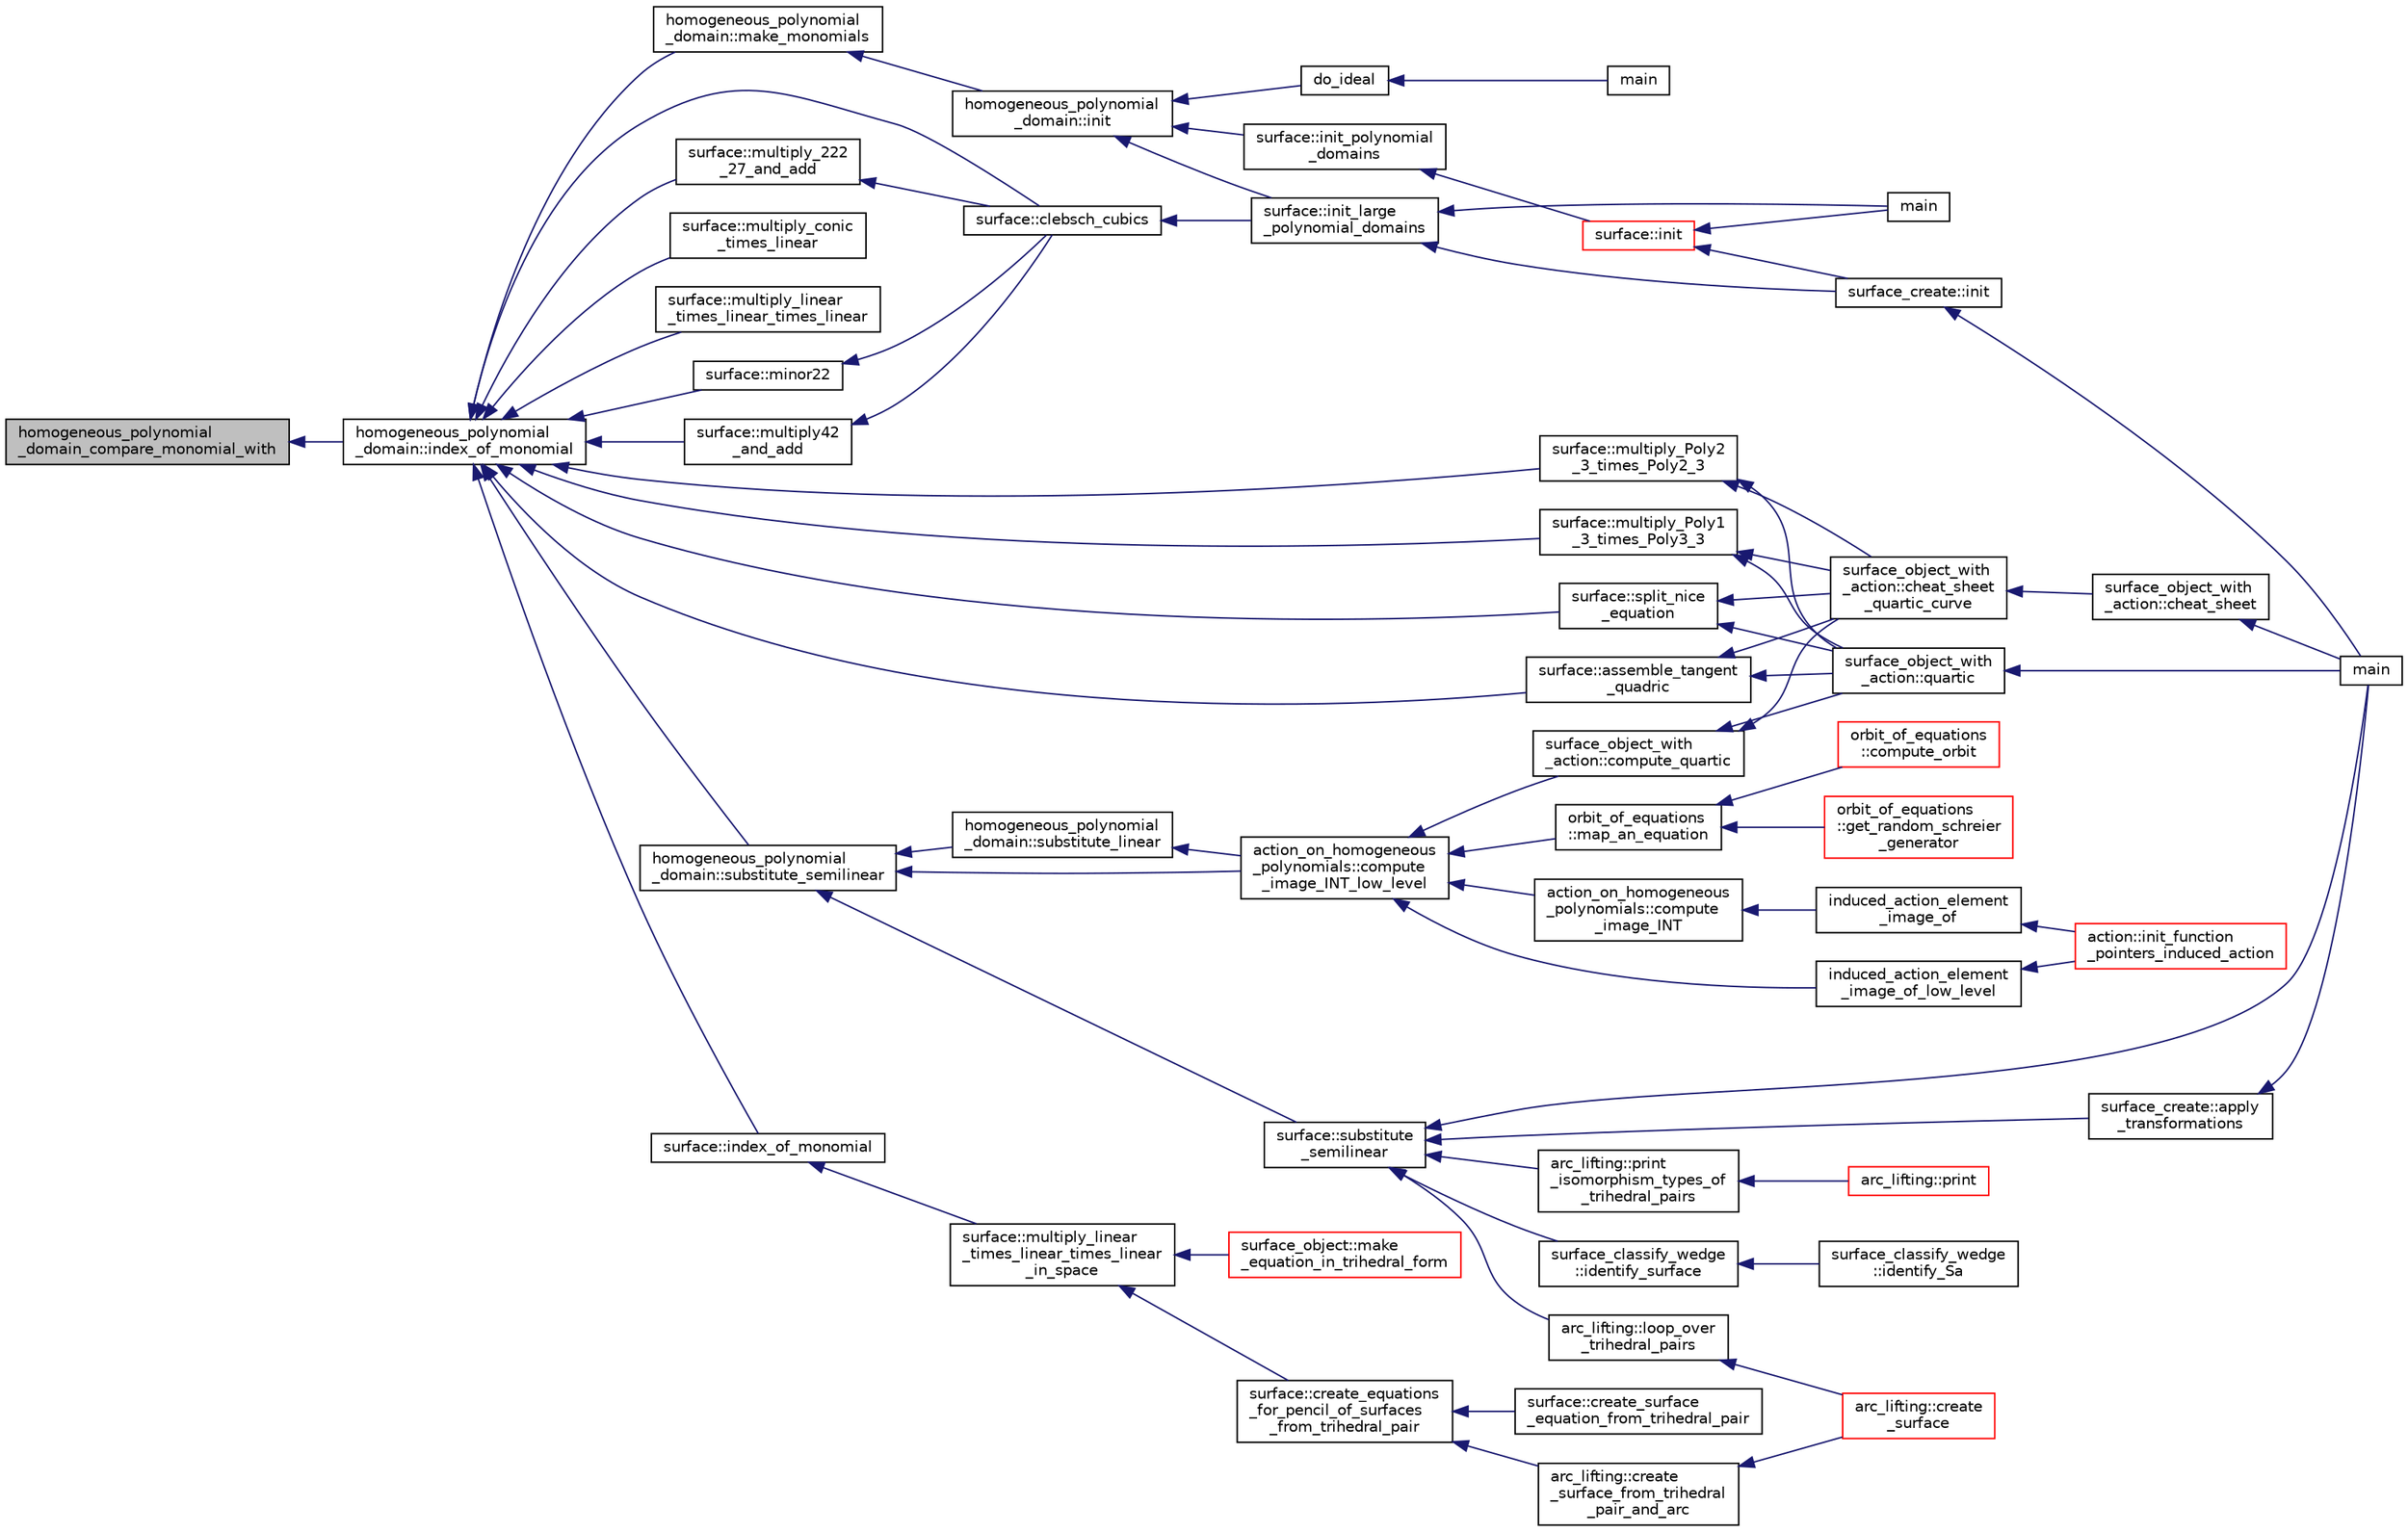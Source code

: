 digraph "homogeneous_polynomial_domain_compare_monomial_with"
{
  edge [fontname="Helvetica",fontsize="10",labelfontname="Helvetica",labelfontsize="10"];
  node [fontname="Helvetica",fontsize="10",shape=record];
  rankdir="LR";
  Node78 [label="homogeneous_polynomial\l_domain_compare_monomial_with",height=0.2,width=0.4,color="black", fillcolor="grey75", style="filled", fontcolor="black"];
  Node78 -> Node79 [dir="back",color="midnightblue",fontsize="10",style="solid",fontname="Helvetica"];
  Node79 [label="homogeneous_polynomial\l_domain::index_of_monomial",height=0.2,width=0.4,color="black", fillcolor="white", style="filled",URL="$d2/da7/classhomogeneous__polynomial__domain.html#a3fad3fb2b940014fcfece1cebfbfa3ae"];
  Node79 -> Node80 [dir="back",color="midnightblue",fontsize="10",style="solid",fontname="Helvetica"];
  Node80 [label="homogeneous_polynomial\l_domain::make_monomials",height=0.2,width=0.4,color="black", fillcolor="white", style="filled",URL="$d2/da7/classhomogeneous__polynomial__domain.html#a467ad10c570859dbcf637a43993ceb57"];
  Node80 -> Node81 [dir="back",color="midnightblue",fontsize="10",style="solid",fontname="Helvetica"];
  Node81 [label="homogeneous_polynomial\l_domain::init",height=0.2,width=0.4,color="black", fillcolor="white", style="filled",URL="$d2/da7/classhomogeneous__polynomial__domain.html#ad7d4e08b895afb895147322732228d3a"];
  Node81 -> Node82 [dir="back",color="midnightblue",fontsize="10",style="solid",fontname="Helvetica"];
  Node82 [label="do_ideal",height=0.2,width=0.4,color="black", fillcolor="white", style="filled",URL="$d4/d67/geometry_8h.html#a719f98ff45a1f8cbe0ff10a1954f0893"];
  Node82 -> Node83 [dir="back",color="midnightblue",fontsize="10",style="solid",fontname="Helvetica"];
  Node83 [label="main",height=0.2,width=0.4,color="black", fillcolor="white", style="filled",URL="$d0/d2f/process_8_c.html#a3c04138a5bfe5d72780bb7e82a18e627"];
  Node81 -> Node84 [dir="back",color="midnightblue",fontsize="10",style="solid",fontname="Helvetica"];
  Node84 [label="surface::init_polynomial\l_domains",height=0.2,width=0.4,color="black", fillcolor="white", style="filled",URL="$d5/d88/classsurface.html#a1f13f4c6bdc98d14920a2644a52f8bb6"];
  Node84 -> Node85 [dir="back",color="midnightblue",fontsize="10",style="solid",fontname="Helvetica"];
  Node85 [label="surface::init",height=0.2,width=0.4,color="red", fillcolor="white", style="filled",URL="$d5/d88/classsurface.html#a90570b0ca6ab02988159f2c40cb27308"];
  Node85 -> Node86 [dir="back",color="midnightblue",fontsize="10",style="solid",fontname="Helvetica"];
  Node86 [label="main",height=0.2,width=0.4,color="black", fillcolor="white", style="filled",URL="$d6/dc3/arc__lifting__main_8_c.html#a217dbf8b442f20279ea00b898af96f52"];
  Node85 -> Node89 [dir="back",color="midnightblue",fontsize="10",style="solid",fontname="Helvetica"];
  Node89 [label="surface_create::init",height=0.2,width=0.4,color="black", fillcolor="white", style="filled",URL="$de/da4/classsurface__create.html#ab0db5c12825f778e3caf8aa4da02eb06"];
  Node89 -> Node90 [dir="back",color="midnightblue",fontsize="10",style="solid",fontname="Helvetica"];
  Node90 [label="main",height=0.2,width=0.4,color="black", fillcolor="white", style="filled",URL="$d2/dfa/create__surface__main_8_c.html#a217dbf8b442f20279ea00b898af96f52"];
  Node81 -> Node91 [dir="back",color="midnightblue",fontsize="10",style="solid",fontname="Helvetica"];
  Node91 [label="surface::init_large\l_polynomial_domains",height=0.2,width=0.4,color="black", fillcolor="white", style="filled",URL="$d5/d88/classsurface.html#a4bed81f2918efe941518ab28d9a695d2"];
  Node91 -> Node86 [dir="back",color="midnightblue",fontsize="10",style="solid",fontname="Helvetica"];
  Node91 -> Node89 [dir="back",color="midnightblue",fontsize="10",style="solid",fontname="Helvetica"];
  Node79 -> Node92 [dir="back",color="midnightblue",fontsize="10",style="solid",fontname="Helvetica"];
  Node92 [label="homogeneous_polynomial\l_domain::substitute_semilinear",height=0.2,width=0.4,color="black", fillcolor="white", style="filled",URL="$d2/da7/classhomogeneous__polynomial__domain.html#ae16fefaacc3385f9f385d1dd6df7ea4d"];
  Node92 -> Node93 [dir="back",color="midnightblue",fontsize="10",style="solid",fontname="Helvetica"];
  Node93 [label="homogeneous_polynomial\l_domain::substitute_linear",height=0.2,width=0.4,color="black", fillcolor="white", style="filled",URL="$d2/da7/classhomogeneous__polynomial__domain.html#a236cbf545622995b80f5eb10a9f86c31"];
  Node93 -> Node94 [dir="back",color="midnightblue",fontsize="10",style="solid",fontname="Helvetica"];
  Node94 [label="action_on_homogeneous\l_polynomials::compute\l_image_INT_low_level",height=0.2,width=0.4,color="black", fillcolor="white", style="filled",URL="$d5/dd4/classaction__on__homogeneous__polynomials.html#af4370de2c8dcb590c4b186457881f038"];
  Node94 -> Node95 [dir="back",color="midnightblue",fontsize="10",style="solid",fontname="Helvetica"];
  Node95 [label="induced_action_element\l_image_of_low_level",height=0.2,width=0.4,color="black", fillcolor="white", style="filled",URL="$d3/d27/interface_8_c.html#aa4bc5f68829829d9a41223c260c658c5"];
  Node95 -> Node96 [dir="back",color="midnightblue",fontsize="10",style="solid",fontname="Helvetica"];
  Node96 [label="action::init_function\l_pointers_induced_action",height=0.2,width=0.4,color="red", fillcolor="white", style="filled",URL="$d2/d86/classaction.html#a3b9287d084b24f7a3b9532a7589c58de"];
  Node94 -> Node301 [dir="back",color="midnightblue",fontsize="10",style="solid",fontname="Helvetica"];
  Node301 [label="action_on_homogeneous\l_polynomials::compute\l_image_INT",height=0.2,width=0.4,color="black", fillcolor="white", style="filled",URL="$d5/dd4/classaction__on__homogeneous__polynomials.html#a84c216eed330590e9ede771b560869ac"];
  Node301 -> Node302 [dir="back",color="midnightblue",fontsize="10",style="solid",fontname="Helvetica"];
  Node302 [label="induced_action_element\l_image_of",height=0.2,width=0.4,color="black", fillcolor="white", style="filled",URL="$d3/d27/interface_8_c.html#a821850d6c3988dd122de0489cd36f0f0"];
  Node302 -> Node96 [dir="back",color="midnightblue",fontsize="10",style="solid",fontname="Helvetica"];
  Node94 -> Node303 [dir="back",color="midnightblue",fontsize="10",style="solid",fontname="Helvetica"];
  Node303 [label="surface_object_with\l_action::compute_quartic",height=0.2,width=0.4,color="black", fillcolor="white", style="filled",URL="$db/d28/classsurface__object__with__action.html#a81b56bce88b110aa6b38cfd4dce46122"];
  Node303 -> Node304 [dir="back",color="midnightblue",fontsize="10",style="solid",fontname="Helvetica"];
  Node304 [label="surface_object_with\l_action::quartic",height=0.2,width=0.4,color="black", fillcolor="white", style="filled",URL="$db/d28/classsurface__object__with__action.html#a0143b698eb050332a79ed95f7d274ada"];
  Node304 -> Node90 [dir="back",color="midnightblue",fontsize="10",style="solid",fontname="Helvetica"];
  Node303 -> Node305 [dir="back",color="midnightblue",fontsize="10",style="solid",fontname="Helvetica"];
  Node305 [label="surface_object_with\l_action::cheat_sheet\l_quartic_curve",height=0.2,width=0.4,color="black", fillcolor="white", style="filled",URL="$db/d28/classsurface__object__with__action.html#a7f42e37fc76dd9b6b113e35c2b886b36"];
  Node305 -> Node306 [dir="back",color="midnightblue",fontsize="10",style="solid",fontname="Helvetica"];
  Node306 [label="surface_object_with\l_action::cheat_sheet",height=0.2,width=0.4,color="black", fillcolor="white", style="filled",URL="$db/d28/classsurface__object__with__action.html#a13371a6bb26f27759adcc0f7292b12d2"];
  Node306 -> Node90 [dir="back",color="midnightblue",fontsize="10",style="solid",fontname="Helvetica"];
  Node94 -> Node307 [dir="back",color="midnightblue",fontsize="10",style="solid",fontname="Helvetica"];
  Node307 [label="orbit_of_equations\l::map_an_equation",height=0.2,width=0.4,color="black", fillcolor="white", style="filled",URL="$dd/d23/classorbit__of__equations.html#a2e38752d8c03f4284edce9c6da70b956"];
  Node307 -> Node308 [dir="back",color="midnightblue",fontsize="10",style="solid",fontname="Helvetica"];
  Node308 [label="orbit_of_equations\l::compute_orbit",height=0.2,width=0.4,color="red", fillcolor="white", style="filled",URL="$dd/d23/classorbit__of__equations.html#a2480fe1fbd00783f0bdaee6019a24b13"];
  Node307 -> Node310 [dir="back",color="midnightblue",fontsize="10",style="solid",fontname="Helvetica"];
  Node310 [label="orbit_of_equations\l::get_random_schreier\l_generator",height=0.2,width=0.4,color="red", fillcolor="white", style="filled",URL="$dd/d23/classorbit__of__equations.html#a7c047be29a86d0afa0278750182c4617"];
  Node92 -> Node312 [dir="back",color="midnightblue",fontsize="10",style="solid",fontname="Helvetica"];
  Node312 [label="surface::substitute\l_semilinear",height=0.2,width=0.4,color="black", fillcolor="white", style="filled",URL="$d5/d88/classsurface.html#a7b34e4c561adbe664a4b0ba6711df457"];
  Node312 -> Node90 [dir="back",color="midnightblue",fontsize="10",style="solid",fontname="Helvetica"];
  Node312 -> Node313 [dir="back",color="midnightblue",fontsize="10",style="solid",fontname="Helvetica"];
  Node313 [label="arc_lifting::loop_over\l_trihedral_pairs",height=0.2,width=0.4,color="black", fillcolor="white", style="filled",URL="$dc/db7/classarc__lifting.html#a30126f5ed4126d604c191aa4d1f7505a"];
  Node313 -> Node314 [dir="back",color="midnightblue",fontsize="10",style="solid",fontname="Helvetica"];
  Node314 [label="arc_lifting::create\l_surface",height=0.2,width=0.4,color="red", fillcolor="white", style="filled",URL="$dc/db7/classarc__lifting.html#a2b1fd46281de9ff3fef00fc122d39b2b"];
  Node312 -> Node317 [dir="back",color="midnightblue",fontsize="10",style="solid",fontname="Helvetica"];
  Node317 [label="arc_lifting::print\l_isomorphism_types_of\l_trihedral_pairs",height=0.2,width=0.4,color="black", fillcolor="white", style="filled",URL="$dc/db7/classarc__lifting.html#ac2ea90f2acf97c870a7f46f7b125b8b7"];
  Node317 -> Node318 [dir="back",color="midnightblue",fontsize="10",style="solid",fontname="Helvetica"];
  Node318 [label="arc_lifting::print",height=0.2,width=0.4,color="red", fillcolor="white", style="filled",URL="$dc/db7/classarc__lifting.html#ae1609cb80720bc005f0fc3ea65150185"];
  Node312 -> Node319 [dir="back",color="midnightblue",fontsize="10",style="solid",fontname="Helvetica"];
  Node319 [label="surface_classify_wedge\l::identify_surface",height=0.2,width=0.4,color="black", fillcolor="white", style="filled",URL="$d7/d5c/classsurface__classify__wedge.html#a0ee820a0324434792bd5362b4606de80"];
  Node319 -> Node320 [dir="back",color="midnightblue",fontsize="10",style="solid",fontname="Helvetica"];
  Node320 [label="surface_classify_wedge\l::identify_Sa",height=0.2,width=0.4,color="black", fillcolor="white", style="filled",URL="$d7/d5c/classsurface__classify__wedge.html#a8fdc22ea1850bd4da28ace84adb055a6"];
  Node312 -> Node321 [dir="back",color="midnightblue",fontsize="10",style="solid",fontname="Helvetica"];
  Node321 [label="surface_create::apply\l_transformations",height=0.2,width=0.4,color="black", fillcolor="white", style="filled",URL="$de/da4/classsurface__create.html#a880646331f352cb7112dbd4c56e5ac57"];
  Node321 -> Node90 [dir="back",color="midnightblue",fontsize="10",style="solid",fontname="Helvetica"];
  Node92 -> Node94 [dir="back",color="midnightblue",fontsize="10",style="solid",fontname="Helvetica"];
  Node79 -> Node322 [dir="back",color="midnightblue",fontsize="10",style="solid",fontname="Helvetica"];
  Node322 [label="surface::index_of_monomial",height=0.2,width=0.4,color="black", fillcolor="white", style="filled",URL="$d5/d88/classsurface.html#a121f8ba1f05712475aa758f7152f4ce5"];
  Node322 -> Node323 [dir="back",color="midnightblue",fontsize="10",style="solid",fontname="Helvetica"];
  Node323 [label="surface::multiply_linear\l_times_linear_times_linear\l_in_space",height=0.2,width=0.4,color="black", fillcolor="white", style="filled",URL="$d5/d88/classsurface.html#abcbac4f9bd652897db85be7bf17abf62"];
  Node323 -> Node324 [dir="back",color="midnightblue",fontsize="10",style="solid",fontname="Helvetica"];
  Node324 [label="surface::create_equations\l_for_pencil_of_surfaces\l_from_trihedral_pair",height=0.2,width=0.4,color="black", fillcolor="white", style="filled",URL="$d5/d88/classsurface.html#a3bdfac2b8808cb00eb11e54d38e45039"];
  Node324 -> Node325 [dir="back",color="midnightblue",fontsize="10",style="solid",fontname="Helvetica"];
  Node325 [label="surface::create_surface\l_equation_from_trihedral_pair",height=0.2,width=0.4,color="black", fillcolor="white", style="filled",URL="$d5/d88/classsurface.html#a39c89c2c3826d0d79d54ec69fb35a35e"];
  Node324 -> Node326 [dir="back",color="midnightblue",fontsize="10",style="solid",fontname="Helvetica"];
  Node326 [label="arc_lifting::create\l_surface_from_trihedral\l_pair_and_arc",height=0.2,width=0.4,color="black", fillcolor="white", style="filled",URL="$dc/db7/classarc__lifting.html#a947fc1f7d5456a5654eef22b14c70317"];
  Node326 -> Node314 [dir="back",color="midnightblue",fontsize="10",style="solid",fontname="Helvetica"];
  Node323 -> Node327 [dir="back",color="midnightblue",fontsize="10",style="solid",fontname="Helvetica"];
  Node327 [label="surface_object::make\l_equation_in_trihedral_form",height=0.2,width=0.4,color="red", fillcolor="white", style="filled",URL="$df/df8/classsurface__object.html#a27fe2b23c959d65da1c1cac88a38ca08"];
  Node79 -> Node332 [dir="back",color="midnightblue",fontsize="10",style="solid",fontname="Helvetica"];
  Node332 [label="surface::multiply_conic\l_times_linear",height=0.2,width=0.4,color="black", fillcolor="white", style="filled",URL="$d5/d88/classsurface.html#a916614262f53278058e7108aeaf145dc"];
  Node79 -> Node333 [dir="back",color="midnightblue",fontsize="10",style="solid",fontname="Helvetica"];
  Node333 [label="surface::multiply_linear\l_times_linear_times_linear",height=0.2,width=0.4,color="black", fillcolor="white", style="filled",URL="$d5/d88/classsurface.html#a452f6857968bb85f49f2f204680fb8e5"];
  Node79 -> Node334 [dir="back",color="midnightblue",fontsize="10",style="solid",fontname="Helvetica"];
  Node334 [label="surface::multiply_Poly2\l_3_times_Poly2_3",height=0.2,width=0.4,color="black", fillcolor="white", style="filled",URL="$d5/d88/classsurface.html#adb65ce8845726835c206e4476f5a80d3"];
  Node334 -> Node304 [dir="back",color="midnightblue",fontsize="10",style="solid",fontname="Helvetica"];
  Node334 -> Node305 [dir="back",color="midnightblue",fontsize="10",style="solid",fontname="Helvetica"];
  Node79 -> Node335 [dir="back",color="midnightblue",fontsize="10",style="solid",fontname="Helvetica"];
  Node335 [label="surface::multiply_Poly1\l_3_times_Poly3_3",height=0.2,width=0.4,color="black", fillcolor="white", style="filled",URL="$d5/d88/classsurface.html#a917115f60a2e692c83431909e504dfd9"];
  Node335 -> Node304 [dir="back",color="midnightblue",fontsize="10",style="solid",fontname="Helvetica"];
  Node335 -> Node305 [dir="back",color="midnightblue",fontsize="10",style="solid",fontname="Helvetica"];
  Node79 -> Node336 [dir="back",color="midnightblue",fontsize="10",style="solid",fontname="Helvetica"];
  Node336 [label="surface::clebsch_cubics",height=0.2,width=0.4,color="black", fillcolor="white", style="filled",URL="$d5/d88/classsurface.html#aac49a34b771fffc48f3650861c3684ab"];
  Node336 -> Node91 [dir="back",color="midnightblue",fontsize="10",style="solid",fontname="Helvetica"];
  Node79 -> Node337 [dir="back",color="midnightblue",fontsize="10",style="solid",fontname="Helvetica"];
  Node337 [label="surface::multiply_222\l_27_and_add",height=0.2,width=0.4,color="black", fillcolor="white", style="filled",URL="$d5/d88/classsurface.html#ae55d550aa63616f48c1b6348ae0fdfab"];
  Node337 -> Node336 [dir="back",color="midnightblue",fontsize="10",style="solid",fontname="Helvetica"];
  Node79 -> Node338 [dir="back",color="midnightblue",fontsize="10",style="solid",fontname="Helvetica"];
  Node338 [label="surface::minor22",height=0.2,width=0.4,color="black", fillcolor="white", style="filled",URL="$d5/d88/classsurface.html#a92bcacad9efa59d8a6afc68d5b3312f9"];
  Node338 -> Node336 [dir="back",color="midnightblue",fontsize="10",style="solid",fontname="Helvetica"];
  Node79 -> Node339 [dir="back",color="midnightblue",fontsize="10",style="solid",fontname="Helvetica"];
  Node339 [label="surface::multiply42\l_and_add",height=0.2,width=0.4,color="black", fillcolor="white", style="filled",URL="$d5/d88/classsurface.html#a3556917614250f9150bdf69f525a18d2"];
  Node339 -> Node336 [dir="back",color="midnightblue",fontsize="10",style="solid",fontname="Helvetica"];
  Node79 -> Node340 [dir="back",color="midnightblue",fontsize="10",style="solid",fontname="Helvetica"];
  Node340 [label="surface::split_nice\l_equation",height=0.2,width=0.4,color="black", fillcolor="white", style="filled",URL="$d5/d88/classsurface.html#a5d670fff3513ca4261aeb0fe95b6771c"];
  Node340 -> Node304 [dir="back",color="midnightblue",fontsize="10",style="solid",fontname="Helvetica"];
  Node340 -> Node305 [dir="back",color="midnightblue",fontsize="10",style="solid",fontname="Helvetica"];
  Node79 -> Node341 [dir="back",color="midnightblue",fontsize="10",style="solid",fontname="Helvetica"];
  Node341 [label="surface::assemble_tangent\l_quadric",height=0.2,width=0.4,color="black", fillcolor="white", style="filled",URL="$d5/d88/classsurface.html#ae14b94847bf8bd92bc6af58b31884cdc"];
  Node341 -> Node304 [dir="back",color="midnightblue",fontsize="10",style="solid",fontname="Helvetica"];
  Node341 -> Node305 [dir="back",color="midnightblue",fontsize="10",style="solid",fontname="Helvetica"];
}
